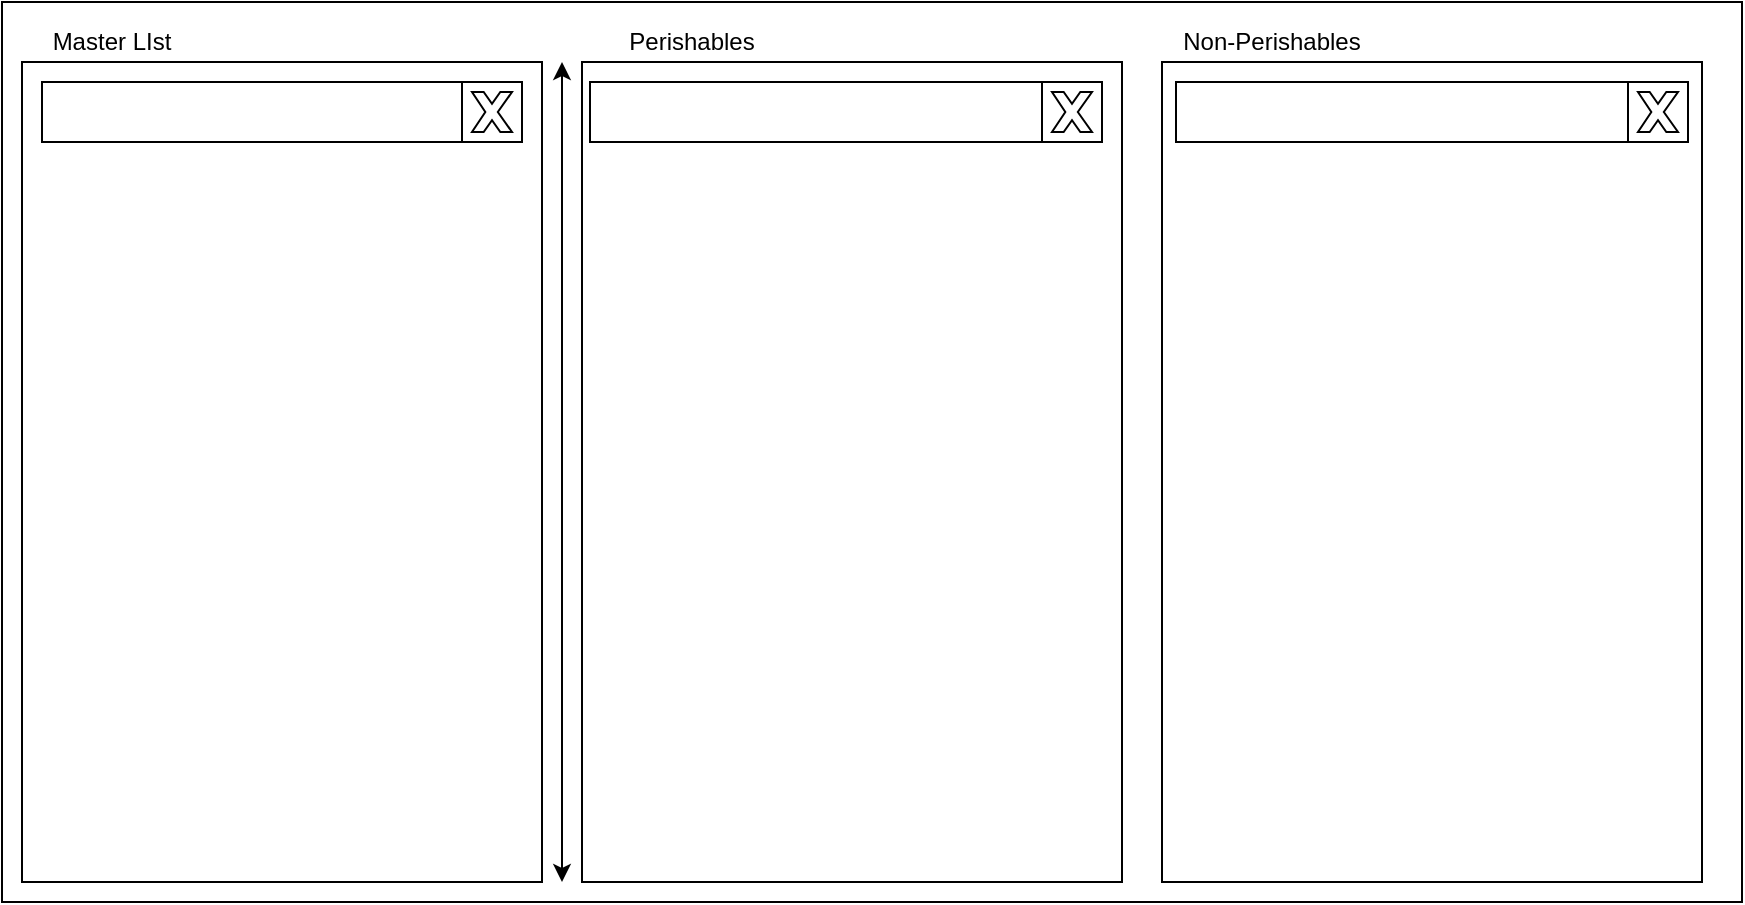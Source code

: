 <mxfile version="13.0.1" type="device"><diagram id="Wv87L5xDPQik1a250q3_" name="Page-1"><mxGraphModel dx="1422" dy="762" grid="1" gridSize="10" guides="1" tooltips="1" connect="1" arrows="1" fold="1" page="1" pageScale="1" pageWidth="827" pageHeight="1169" math="0" shadow="0"><root><mxCell id="0"/><mxCell id="1" parent="0"/><mxCell id="anjtr80_KyK1-eK_s6RV-1" value="" style="rounded=0;whiteSpace=wrap;html=1;" vertex="1" parent="1"><mxGeometry width="870" height="450" as="geometry"/></mxCell><mxCell id="anjtr80_KyK1-eK_s6RV-3" value="" style="rounded=0;whiteSpace=wrap;html=1;" vertex="1" parent="1"><mxGeometry x="10" y="30" width="260" height="410" as="geometry"/></mxCell><mxCell id="anjtr80_KyK1-eK_s6RV-4" value="" style="rounded=0;whiteSpace=wrap;html=1;" vertex="1" parent="1"><mxGeometry x="580" y="30" width="270" height="410" as="geometry"/></mxCell><mxCell id="anjtr80_KyK1-eK_s6RV-5" value="" style="rounded=0;whiteSpace=wrap;html=1;" vertex="1" parent="1"><mxGeometry x="290" y="30" width="270" height="410" as="geometry"/></mxCell><mxCell id="anjtr80_KyK1-eK_s6RV-6" value="Master LIst" style="text;html=1;strokeColor=none;fillColor=none;align=center;verticalAlign=middle;whiteSpace=wrap;rounded=0;" vertex="1" parent="1"><mxGeometry y="10" width="110" height="20" as="geometry"/></mxCell><mxCell id="anjtr80_KyK1-eK_s6RV-7" value="Non-Perishables" style="text;html=1;strokeColor=none;fillColor=none;align=center;verticalAlign=middle;whiteSpace=wrap;rounded=0;" vertex="1" parent="1"><mxGeometry x="580" y="10" width="110" height="20" as="geometry"/></mxCell><mxCell id="anjtr80_KyK1-eK_s6RV-8" value="Perishables" style="text;html=1;strokeColor=none;fillColor=none;align=center;verticalAlign=middle;whiteSpace=wrap;rounded=0;" vertex="1" parent="1"><mxGeometry x="290" y="10" width="110" height="20" as="geometry"/></mxCell><mxCell id="anjtr80_KyK1-eK_s6RV-10" value="" style="endArrow=classic;startArrow=classic;html=1;" edge="1" parent="1"><mxGeometry width="50" height="50" relative="1" as="geometry"><mxPoint x="280" y="440" as="sourcePoint"/><mxPoint x="280" y="30" as="targetPoint"/><Array as="points"><mxPoint x="280" y="220"/></Array></mxGeometry></mxCell><mxCell id="anjtr80_KyK1-eK_s6RV-12" value="" style="rounded=0;whiteSpace=wrap;html=1;" vertex="1" parent="1"><mxGeometry x="20" y="40" width="240" height="30" as="geometry"/></mxCell><mxCell id="anjtr80_KyK1-eK_s6RV-13" value="" style="rounded=0;whiteSpace=wrap;html=1;" vertex="1" parent="1"><mxGeometry x="230" y="40" width="30" height="30" as="geometry"/></mxCell><mxCell id="anjtr80_KyK1-eK_s6RV-15" value="" style="rounded=0;whiteSpace=wrap;html=1;" vertex="1" parent="1"><mxGeometry x="294" y="40" width="256" height="30" as="geometry"/></mxCell><mxCell id="anjtr80_KyK1-eK_s6RV-16" value="" style="rounded=0;whiteSpace=wrap;html=1;" vertex="1" parent="1"><mxGeometry x="520" y="40" width="30" height="30" as="geometry"/></mxCell><mxCell id="anjtr80_KyK1-eK_s6RV-17" value="" style="rounded=0;whiteSpace=wrap;html=1;" vertex="1" parent="1"><mxGeometry x="587" y="40" width="256" height="30" as="geometry"/></mxCell><mxCell id="anjtr80_KyK1-eK_s6RV-18" value="" style="rounded=0;whiteSpace=wrap;html=1;" vertex="1" parent="1"><mxGeometry x="813" y="40" width="30" height="30" as="geometry"/></mxCell><mxCell id="anjtr80_KyK1-eK_s6RV-19" value="" style="verticalLabelPosition=bottom;verticalAlign=top;html=1;shape=mxgraph.basic.x" vertex="1" parent="1"><mxGeometry x="235" y="45" width="20" height="20" as="geometry"/></mxCell><mxCell id="anjtr80_KyK1-eK_s6RV-20" value="" style="verticalLabelPosition=bottom;verticalAlign=top;html=1;shape=mxgraph.basic.x" vertex="1" parent="1"><mxGeometry x="525" y="45" width="20" height="20" as="geometry"/></mxCell><mxCell id="anjtr80_KyK1-eK_s6RV-21" value="" style="verticalLabelPosition=bottom;verticalAlign=top;html=1;shape=mxgraph.basic.x" vertex="1" parent="1"><mxGeometry x="818" y="45" width="20" height="20" as="geometry"/></mxCell></root></mxGraphModel></diagram></mxfile>